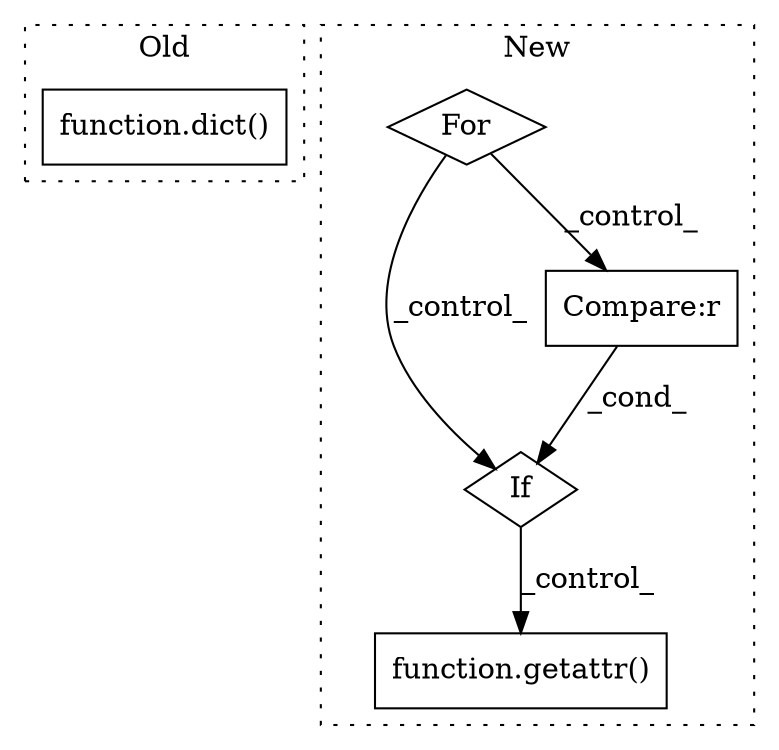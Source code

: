 digraph G {
subgraph cluster0 {
1 [label="function.dict()" a="75" s="3082" l="6" shape="box"];
label = "Old";
style="dotted";
}
subgraph cluster1 {
2 [label="function.getattr()" a="75" s="2978,3004" l="8,1" shape="box"];
3 [label="If" a="96" s="2911" l="3" shape="diamond"];
4 [label="For" a="107" s="2863,2897" l="4,14" shape="diamond"];
5 [label="Compare:r" a="40" s="2914" l="25" shape="box"];
label = "New";
style="dotted";
}
3 -> 2 [label="_control_"];
4 -> 5 [label="_control_"];
4 -> 3 [label="_control_"];
5 -> 3 [label="_cond_"];
}